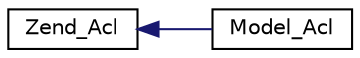 digraph G
{
  edge [fontname="Helvetica",fontsize="10",labelfontname="Helvetica",labelfontsize="10"];
  node [fontname="Helvetica",fontsize="10",shape=record];
  rankdir="LR";
  Node1 [label="Zend_Acl",height=0.2,width=0.4,color="black", fillcolor="white", style="filled",URL="$class_zend___acl.html"];
  Node1 -> Node2 [dir="back",color="midnightblue",fontsize="10",style="solid",fontname="Helvetica"];
  Node2 [label="Model_Acl",height=0.2,width=0.4,color="black", fillcolor="white", style="filled",URL="$class_model___acl.html"];
}
